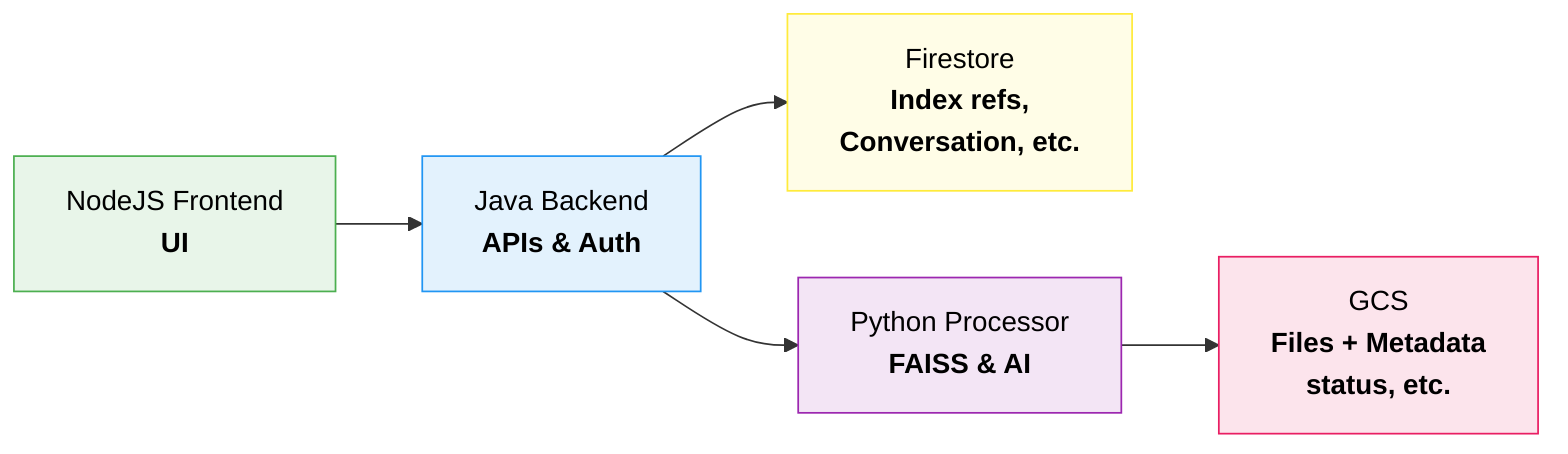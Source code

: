 flowchart LR
    A[NodeJS Frontend<br/><b>UI</b>]:::frontend --> B[Java Backend<br/><b>APIs & Auth</b>]:::backend
    B --> C[Firestore<br/><b>Index refs,<br/> Conversation, etc.</b>]:::db
    B --> D[Python Processor<br/><b>FAISS & AI</b>]:::processor
    D --> E[GCS<br/><b>Files + Metadata<br/>status, etc.</b>]:::gcs

    classDef frontend fill:#E8F5E9,stroke:#4CAF50,color:#000,stroke-width:1px
    classDef backend fill:#E3F2FD,stroke:#2196F3,color:#000,stroke-width:1px
    classDef db fill:#FFFDE7,stroke:#FFEB3B,color:#000,stroke-width:1px
    classDef processor fill:#F3E5F5,stroke:#9C27B0,color:#000,stroke-width:1px
    classDef gcs fill:#FCE4EC,stroke:#E91E63,color:#000,stroke-width:1px